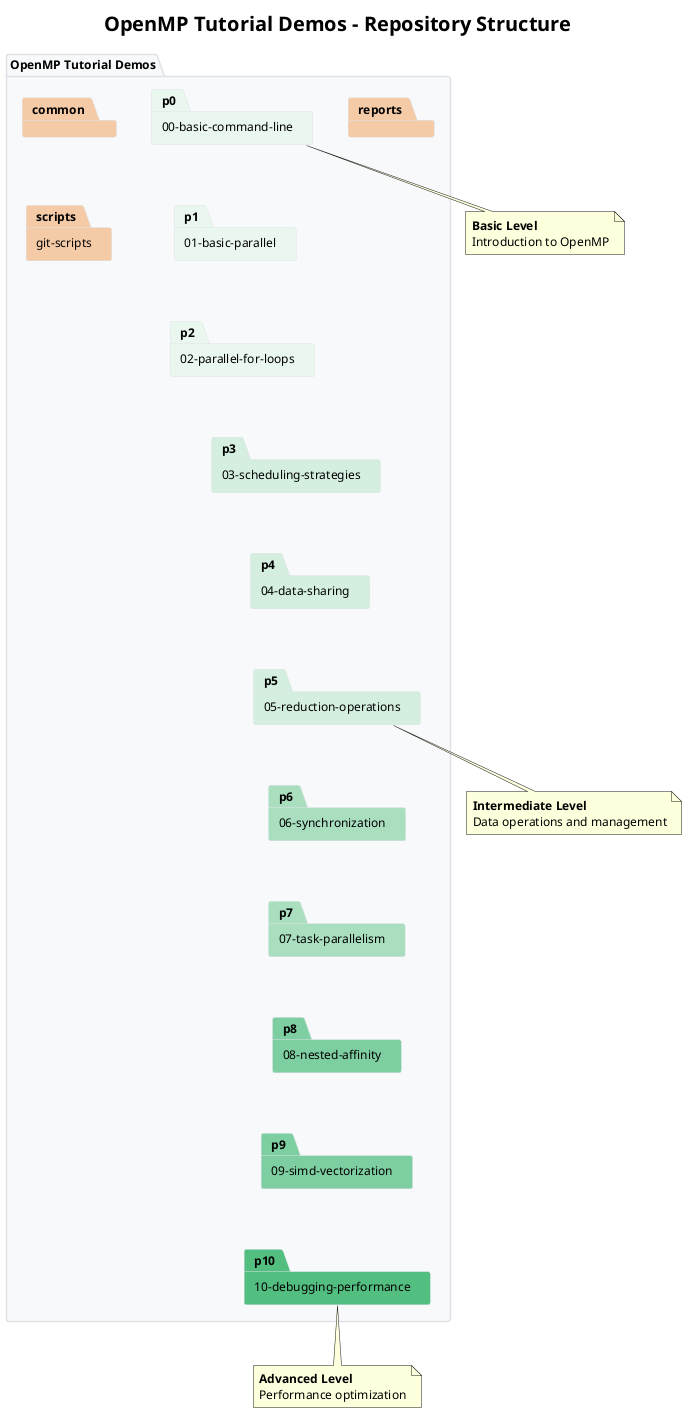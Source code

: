 @startuml repository_structure
skinparam DefaultFontName Arial
skinparam DefaultFontSize 12
skinparam ArrowColor #2C3E50
skinparam BackgroundColor #FFFFFF
skinparam PackageBackgroundColor #F8F9FA
skinparam PackageBorderColor #DEE2E6
skinparam TitleFontSize 20

title OpenMP Tutorial Demos - Repository Structure

package "OpenMP Tutorial Demos" as main {
    package "00-basic-command-line" as p0 #E9F7EF
    package "01-basic-parallel" as p1 #E9F7EF
    package "02-parallel-for-loops" as p2 #E9F7EF
    package "03-scheduling-strategies" as p3 #D4EFDF
    package "04-data-sharing" as p4 #D4EFDF
    package "05-reduction-operations" as p5 #D4EFDF
    package "06-synchronization" as p6 #A9DFBF
    package "07-task-parallelism" as p7 #A9DFBF
    package "08-nested-affinity" as p8 #7DCEA0
    package "09-simd-vectorization" as p9 #7DCEA0
    package "10-debugging-performance" as p10 #52BE80
    
    package "common" as common #F5CBA7
    package "reports" as reports #F5CBA7
    package "git-scripts" as scripts #F5CBA7
}

note bottom of p0
  **Basic Level**
  Introduction to OpenMP
end note

note bottom of p5
  **Intermediate Level**
  Data operations and management
end note

note bottom of p10
  **Advanced Level**
  Performance optimization
end note

p0 -[hidden]-> p1
p1 -[hidden]-> p2
p2 -[hidden]-> p3
p3 -[hidden]-> p4
p4 -[hidden]-> p5
p5 -[hidden]-> p6
p6 -[hidden]-> p7
p7 -[hidden]-> p8
p8 -[hidden]-> p9
p9 -[hidden]-> p10

@enduml 